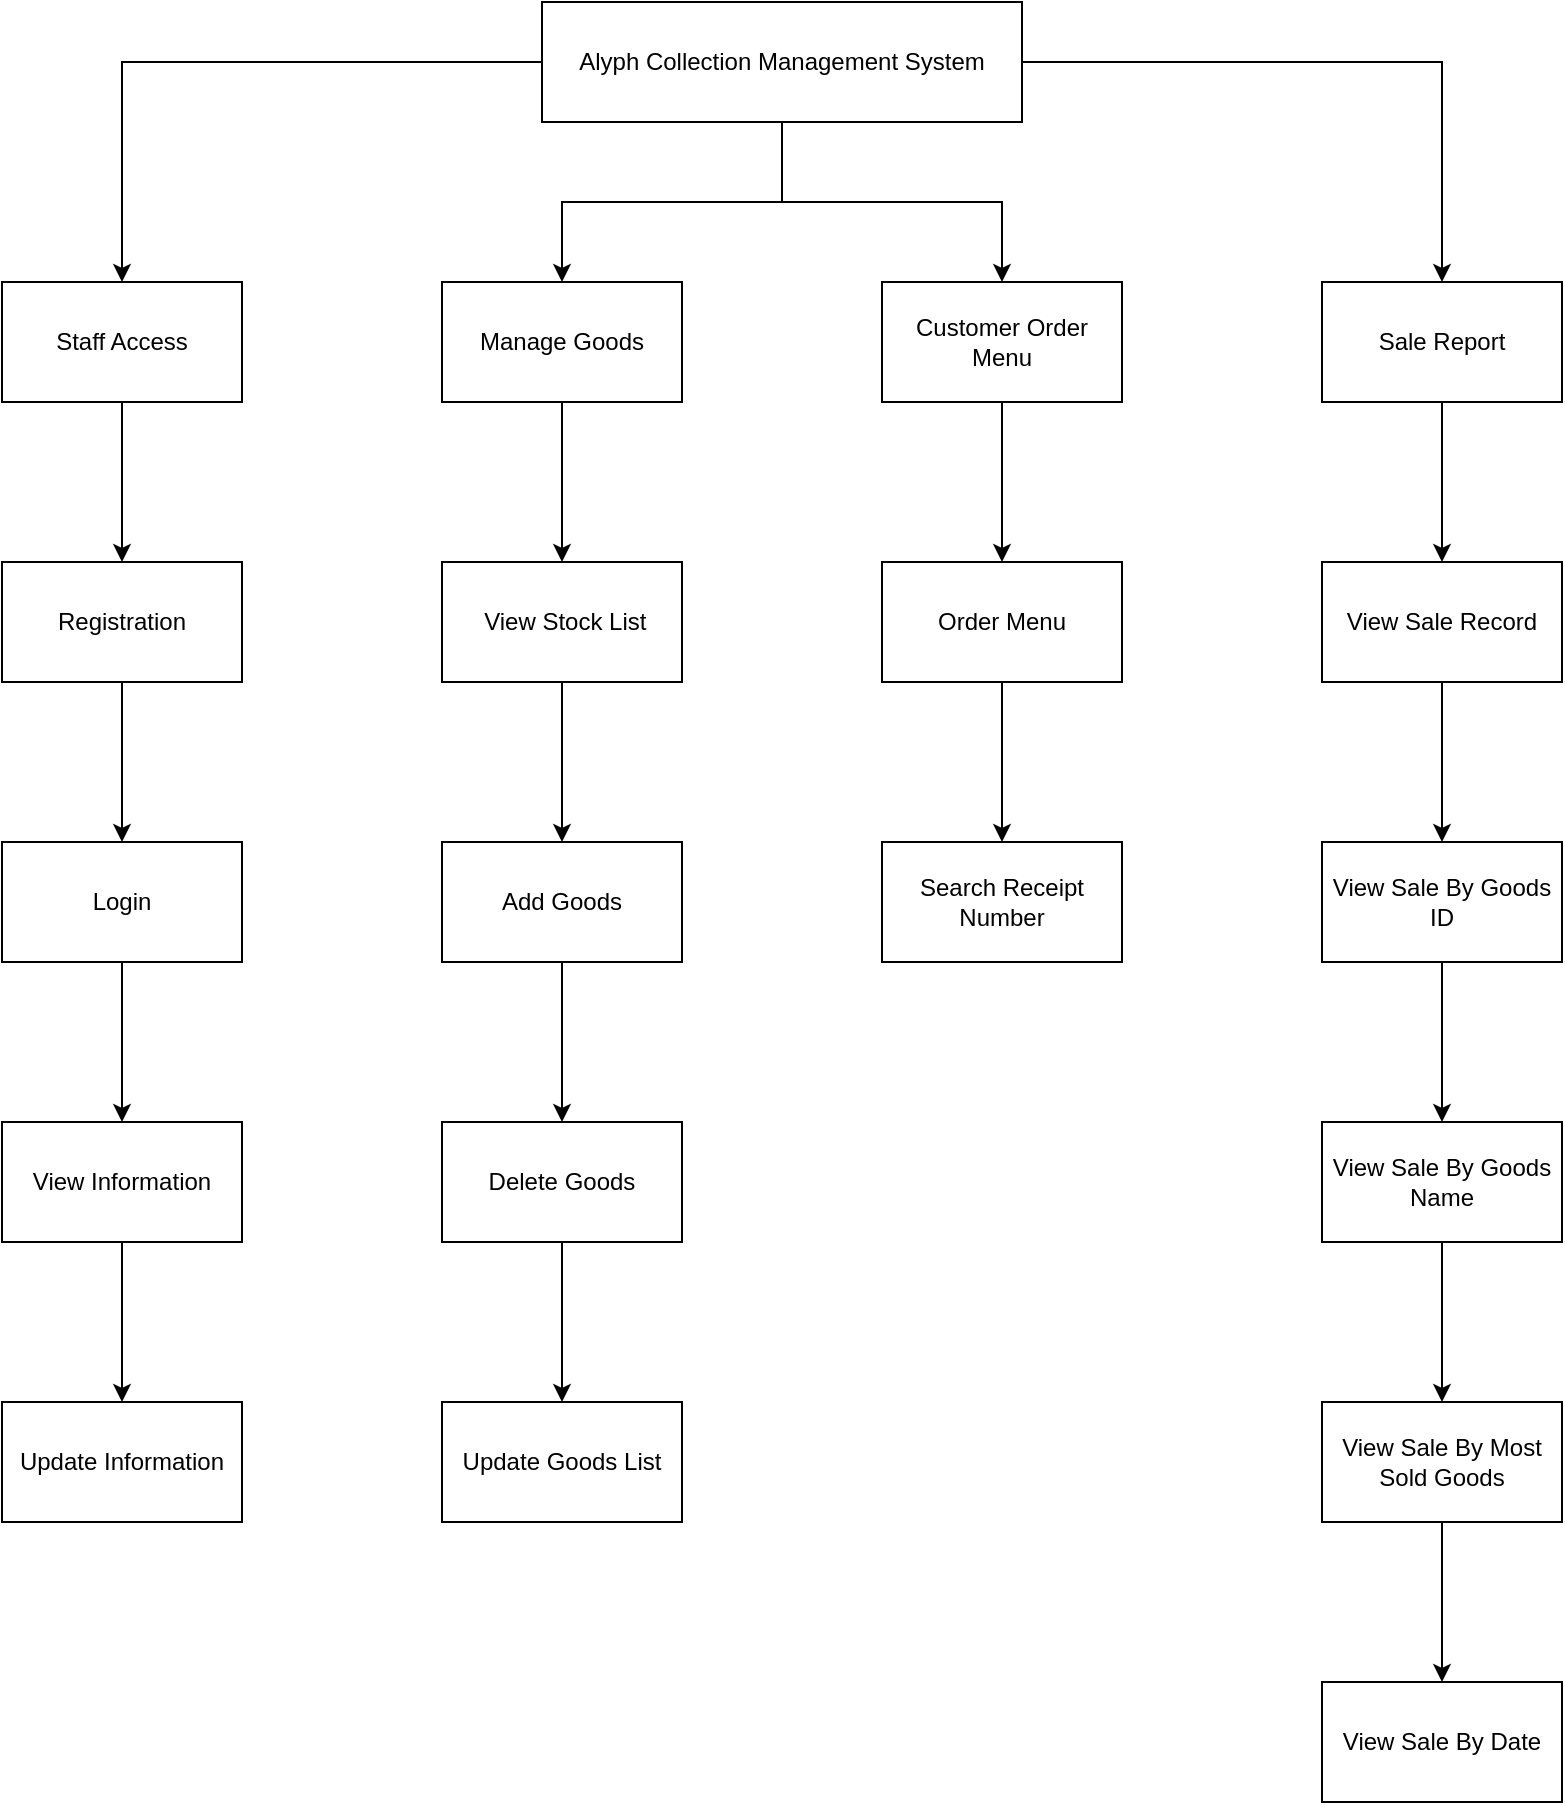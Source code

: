 <mxfile version="13.3.5" type="device"><diagram id="9lXWcXZ5N84177Hb2fD9" name="Page-1"><mxGraphModel dx="852" dy="504" grid="1" gridSize="10" guides="1" tooltips="1" connect="1" arrows="1" fold="1" page="1" pageScale="1" pageWidth="2000" pageHeight="2000" math="0" shadow="0"><root><mxCell id="0"/><mxCell id="1" parent="0"/><mxCell id="o-Klq7m_HVmiwHtr6pTP-41" style="edgeStyle=orthogonalEdgeStyle;rounded=0;orthogonalLoop=1;jettySize=auto;html=1;entryX=0.5;entryY=0;entryDx=0;entryDy=0;" edge="1" parent="1" source="o-Klq7m_HVmiwHtr6pTP-1" target="o-Klq7m_HVmiwHtr6pTP-15"><mxGeometry relative="1" as="geometry"/></mxCell><mxCell id="o-Klq7m_HVmiwHtr6pTP-42" style="edgeStyle=orthogonalEdgeStyle;rounded=0;orthogonalLoop=1;jettySize=auto;html=1;entryX=0.5;entryY=0;entryDx=0;entryDy=0;" edge="1" parent="1" source="o-Klq7m_HVmiwHtr6pTP-1" target="o-Klq7m_HVmiwHtr6pTP-24"><mxGeometry relative="1" as="geometry"/></mxCell><mxCell id="o-Klq7m_HVmiwHtr6pTP-43" style="edgeStyle=orthogonalEdgeStyle;rounded=0;orthogonalLoop=1;jettySize=auto;html=1;entryX=0.5;entryY=0;entryDx=0;entryDy=0;" edge="1" parent="1" source="o-Klq7m_HVmiwHtr6pTP-1" target="o-Klq7m_HVmiwHtr6pTP-29"><mxGeometry relative="1" as="geometry"/></mxCell><mxCell id="o-Klq7m_HVmiwHtr6pTP-44" style="edgeStyle=orthogonalEdgeStyle;rounded=0;orthogonalLoop=1;jettySize=auto;html=1;entryX=0.5;entryY=0;entryDx=0;entryDy=0;" edge="1" parent="1" source="o-Klq7m_HVmiwHtr6pTP-1" target="o-Klq7m_HVmiwHtr6pTP-4"><mxGeometry relative="1" as="geometry"/></mxCell><mxCell id="o-Klq7m_HVmiwHtr6pTP-1" value="Alyph Collection Management System" style="rounded=0;whiteSpace=wrap;html=1;" vertex="1" parent="1"><mxGeometry x="330" y="40" width="240" height="60" as="geometry"/></mxCell><mxCell id="o-Klq7m_HVmiwHtr6pTP-8" value="" style="edgeStyle=orthogonalEdgeStyle;rounded=0;orthogonalLoop=1;jettySize=auto;html=1;" edge="1" parent="1" source="o-Klq7m_HVmiwHtr6pTP-4" target="o-Klq7m_HVmiwHtr6pTP-7"><mxGeometry relative="1" as="geometry"/></mxCell><mxCell id="o-Klq7m_HVmiwHtr6pTP-4" value="Staff Access" style="rounded=0;whiteSpace=wrap;html=1;" vertex="1" parent="1"><mxGeometry x="60" y="180" width="120" height="60" as="geometry"/></mxCell><mxCell id="o-Klq7m_HVmiwHtr6pTP-10" value="" style="edgeStyle=orthogonalEdgeStyle;rounded=0;orthogonalLoop=1;jettySize=auto;html=1;" edge="1" parent="1" source="o-Klq7m_HVmiwHtr6pTP-7" target="o-Klq7m_HVmiwHtr6pTP-9"><mxGeometry relative="1" as="geometry"/></mxCell><mxCell id="o-Klq7m_HVmiwHtr6pTP-7" value="Registration" style="rounded=0;whiteSpace=wrap;html=1;" vertex="1" parent="1"><mxGeometry x="60" y="320" width="120" height="60" as="geometry"/></mxCell><mxCell id="o-Klq7m_HVmiwHtr6pTP-12" value="" style="edgeStyle=orthogonalEdgeStyle;rounded=0;orthogonalLoop=1;jettySize=auto;html=1;" edge="1" parent="1" source="o-Klq7m_HVmiwHtr6pTP-9" target="o-Klq7m_HVmiwHtr6pTP-11"><mxGeometry relative="1" as="geometry"/></mxCell><mxCell id="o-Klq7m_HVmiwHtr6pTP-9" value="Login" style="rounded=0;whiteSpace=wrap;html=1;" vertex="1" parent="1"><mxGeometry x="60" y="460" width="120" height="60" as="geometry"/></mxCell><mxCell id="o-Klq7m_HVmiwHtr6pTP-14" value="" style="edgeStyle=orthogonalEdgeStyle;rounded=0;orthogonalLoop=1;jettySize=auto;html=1;" edge="1" parent="1" source="o-Klq7m_HVmiwHtr6pTP-11" target="o-Klq7m_HVmiwHtr6pTP-13"><mxGeometry relative="1" as="geometry"/></mxCell><mxCell id="o-Klq7m_HVmiwHtr6pTP-11" value="View Information" style="rounded=0;whiteSpace=wrap;html=1;" vertex="1" parent="1"><mxGeometry x="60" y="600" width="120" height="60" as="geometry"/></mxCell><mxCell id="o-Klq7m_HVmiwHtr6pTP-13" value="Update Information" style="rounded=0;whiteSpace=wrap;html=1;" vertex="1" parent="1"><mxGeometry x="60" y="740" width="120" height="60" as="geometry"/></mxCell><mxCell id="o-Klq7m_HVmiwHtr6pTP-17" value="" style="edgeStyle=orthogonalEdgeStyle;rounded=0;orthogonalLoop=1;jettySize=auto;html=1;" edge="1" parent="1" source="o-Klq7m_HVmiwHtr6pTP-15" target="o-Klq7m_HVmiwHtr6pTP-16"><mxGeometry relative="1" as="geometry"/></mxCell><mxCell id="o-Klq7m_HVmiwHtr6pTP-15" value="Manage Goods" style="rounded=0;whiteSpace=wrap;html=1;" vertex="1" parent="1"><mxGeometry x="280" y="180" width="120" height="60" as="geometry"/></mxCell><mxCell id="o-Klq7m_HVmiwHtr6pTP-19" value="" style="edgeStyle=orthogonalEdgeStyle;rounded=0;orthogonalLoop=1;jettySize=auto;html=1;" edge="1" parent="1" source="o-Klq7m_HVmiwHtr6pTP-16" target="o-Klq7m_HVmiwHtr6pTP-18"><mxGeometry relative="1" as="geometry"/></mxCell><mxCell id="o-Klq7m_HVmiwHtr6pTP-16" value="&amp;nbsp;View Stock List" style="rounded=0;whiteSpace=wrap;html=1;" vertex="1" parent="1"><mxGeometry x="280" y="320" width="120" height="60" as="geometry"/></mxCell><mxCell id="o-Klq7m_HVmiwHtr6pTP-21" value="" style="edgeStyle=orthogonalEdgeStyle;rounded=0;orthogonalLoop=1;jettySize=auto;html=1;" edge="1" parent="1" source="o-Klq7m_HVmiwHtr6pTP-18" target="o-Klq7m_HVmiwHtr6pTP-20"><mxGeometry relative="1" as="geometry"/></mxCell><mxCell id="o-Klq7m_HVmiwHtr6pTP-18" value="Add Goods" style="rounded=0;whiteSpace=wrap;html=1;" vertex="1" parent="1"><mxGeometry x="280" y="460" width="120" height="60" as="geometry"/></mxCell><mxCell id="o-Klq7m_HVmiwHtr6pTP-23" value="" style="edgeStyle=orthogonalEdgeStyle;rounded=0;orthogonalLoop=1;jettySize=auto;html=1;" edge="1" parent="1" source="o-Klq7m_HVmiwHtr6pTP-20" target="o-Klq7m_HVmiwHtr6pTP-22"><mxGeometry relative="1" as="geometry"/></mxCell><mxCell id="o-Klq7m_HVmiwHtr6pTP-20" value="Delete Goods" style="rounded=0;whiteSpace=wrap;html=1;" vertex="1" parent="1"><mxGeometry x="280" y="600" width="120" height="60" as="geometry"/></mxCell><mxCell id="o-Klq7m_HVmiwHtr6pTP-22" value="Update Goods List" style="rounded=0;whiteSpace=wrap;html=1;" vertex="1" parent="1"><mxGeometry x="280" y="740" width="120" height="60" as="geometry"/></mxCell><mxCell id="o-Klq7m_HVmiwHtr6pTP-26" value="" style="edgeStyle=orthogonalEdgeStyle;rounded=0;orthogonalLoop=1;jettySize=auto;html=1;" edge="1" parent="1" source="o-Klq7m_HVmiwHtr6pTP-24" target="o-Klq7m_HVmiwHtr6pTP-25"><mxGeometry relative="1" as="geometry"/></mxCell><mxCell id="o-Klq7m_HVmiwHtr6pTP-24" value="Customer Order Menu" style="rounded=0;whiteSpace=wrap;html=1;" vertex="1" parent="1"><mxGeometry x="500" y="180" width="120" height="60" as="geometry"/></mxCell><mxCell id="o-Klq7m_HVmiwHtr6pTP-28" value="" style="edgeStyle=orthogonalEdgeStyle;rounded=0;orthogonalLoop=1;jettySize=auto;html=1;" edge="1" parent="1" source="o-Klq7m_HVmiwHtr6pTP-25" target="o-Klq7m_HVmiwHtr6pTP-27"><mxGeometry relative="1" as="geometry"/></mxCell><mxCell id="o-Klq7m_HVmiwHtr6pTP-25" value="Order Menu" style="rounded=0;whiteSpace=wrap;html=1;" vertex="1" parent="1"><mxGeometry x="500" y="320" width="120" height="60" as="geometry"/></mxCell><mxCell id="o-Klq7m_HVmiwHtr6pTP-27" value="Search Receipt Number" style="rounded=0;whiteSpace=wrap;html=1;" vertex="1" parent="1"><mxGeometry x="500" y="460" width="120" height="60" as="geometry"/></mxCell><mxCell id="o-Klq7m_HVmiwHtr6pTP-31" value="" style="edgeStyle=orthogonalEdgeStyle;rounded=0;orthogonalLoop=1;jettySize=auto;html=1;" edge="1" parent="1" source="o-Klq7m_HVmiwHtr6pTP-29" target="o-Klq7m_HVmiwHtr6pTP-30"><mxGeometry relative="1" as="geometry"/></mxCell><mxCell id="o-Klq7m_HVmiwHtr6pTP-29" value="Sale Report" style="rounded=0;whiteSpace=wrap;html=1;" vertex="1" parent="1"><mxGeometry x="720" y="180" width="120" height="60" as="geometry"/></mxCell><mxCell id="o-Klq7m_HVmiwHtr6pTP-33" value="" style="edgeStyle=orthogonalEdgeStyle;rounded=0;orthogonalLoop=1;jettySize=auto;html=1;" edge="1" parent="1" source="o-Klq7m_HVmiwHtr6pTP-30" target="o-Klq7m_HVmiwHtr6pTP-32"><mxGeometry relative="1" as="geometry"/></mxCell><mxCell id="o-Klq7m_HVmiwHtr6pTP-30" value="View Sale Record" style="rounded=0;whiteSpace=wrap;html=1;" vertex="1" parent="1"><mxGeometry x="720" y="320" width="120" height="60" as="geometry"/></mxCell><mxCell id="o-Klq7m_HVmiwHtr6pTP-35" value="" style="edgeStyle=orthogonalEdgeStyle;rounded=0;orthogonalLoop=1;jettySize=auto;html=1;" edge="1" parent="1" source="o-Klq7m_HVmiwHtr6pTP-32" target="o-Klq7m_HVmiwHtr6pTP-34"><mxGeometry relative="1" as="geometry"/></mxCell><mxCell id="o-Klq7m_HVmiwHtr6pTP-32" value="View Sale By Goods ID" style="rounded=0;whiteSpace=wrap;html=1;" vertex="1" parent="1"><mxGeometry x="720" y="460" width="120" height="60" as="geometry"/></mxCell><mxCell id="o-Klq7m_HVmiwHtr6pTP-37" value="" style="edgeStyle=orthogonalEdgeStyle;rounded=0;orthogonalLoop=1;jettySize=auto;html=1;" edge="1" parent="1" source="o-Klq7m_HVmiwHtr6pTP-34" target="o-Klq7m_HVmiwHtr6pTP-36"><mxGeometry relative="1" as="geometry"/></mxCell><mxCell id="o-Klq7m_HVmiwHtr6pTP-34" value="View Sale By Goods Name" style="rounded=0;whiteSpace=wrap;html=1;" vertex="1" parent="1"><mxGeometry x="720" y="600" width="120" height="60" as="geometry"/></mxCell><mxCell id="o-Klq7m_HVmiwHtr6pTP-39" value="" style="edgeStyle=orthogonalEdgeStyle;rounded=0;orthogonalLoop=1;jettySize=auto;html=1;" edge="1" parent="1" source="o-Klq7m_HVmiwHtr6pTP-36" target="o-Klq7m_HVmiwHtr6pTP-38"><mxGeometry relative="1" as="geometry"/></mxCell><mxCell id="o-Klq7m_HVmiwHtr6pTP-36" value="View Sale By Most Sold Goods" style="rounded=0;whiteSpace=wrap;html=1;" vertex="1" parent="1"><mxGeometry x="720" y="740" width="120" height="60" as="geometry"/></mxCell><mxCell id="o-Klq7m_HVmiwHtr6pTP-38" value="View Sale By Date" style="rounded=0;whiteSpace=wrap;html=1;" vertex="1" parent="1"><mxGeometry x="720" y="880" width="120" height="60" as="geometry"/></mxCell></root></mxGraphModel></diagram></mxfile>